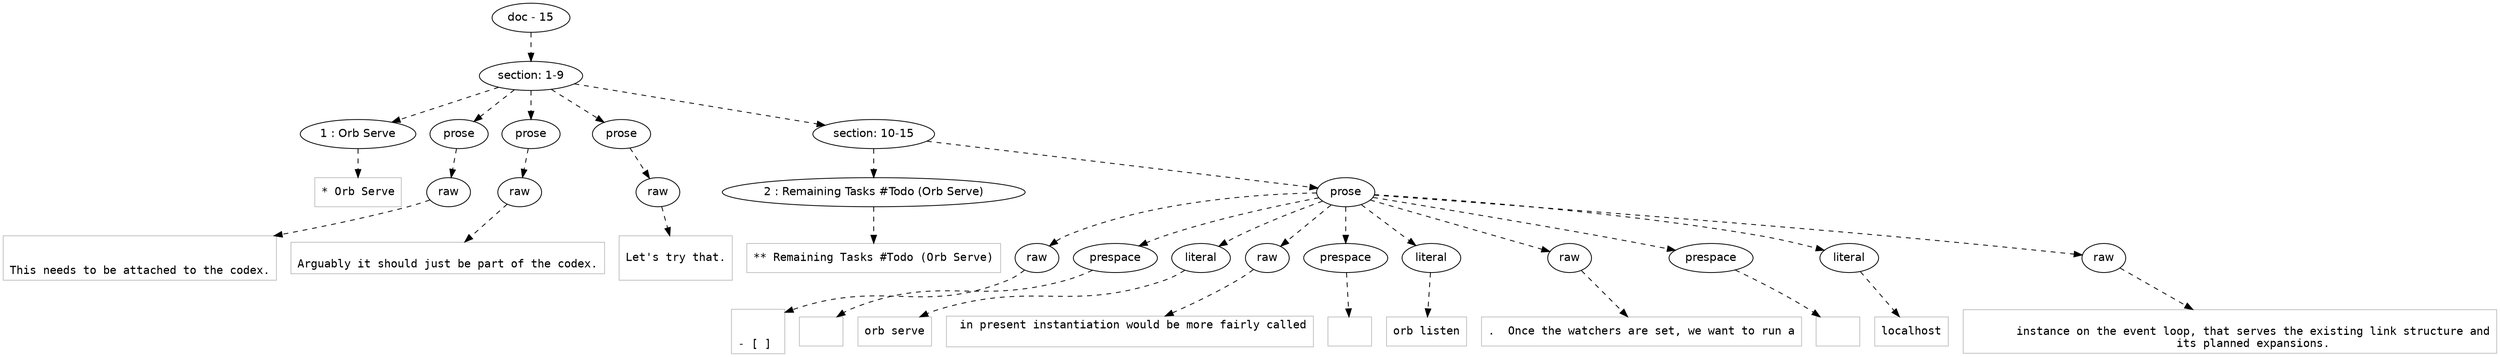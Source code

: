 digraph lpegNode {

node [fontname=Helvetica]
edge [style=dashed]

doc_0 [label="doc - 15"]


doc_0 -> { section_1}
{rank=same; section_1}

section_1 [label="section: 1-9"]


// END RANK doc_0

section_1 -> { header_2 prose_3 prose_4 prose_5 section_6}
{rank=same; header_2 prose_3 prose_4 prose_5 section_6}

header_2 [label="1 : Orb Serve"]

prose_3 [label="prose"]

prose_4 [label="prose"]

prose_5 [label="prose"]

section_6 [label="section: 10-15"]


// END RANK section_1

header_2 -> leaf_7
leaf_7  [color=Gray,shape=rectangle,fontname=Inconsolata,label="* Orb Serve"]
// END RANK header_2

prose_3 -> { raw_8}
{rank=same; raw_8}

raw_8 [label="raw"]


// END RANK prose_3

raw_8 -> leaf_9
leaf_9  [color=Gray,shape=rectangle,fontname=Inconsolata,label="

This needs to be attached to the codex.
"]
// END RANK raw_8

prose_4 -> { raw_10}
{rank=same; raw_10}

raw_10 [label="raw"]


// END RANK prose_4

raw_10 -> leaf_11
leaf_11  [color=Gray,shape=rectangle,fontname=Inconsolata,label="
Arguably it should just be part of the codex.
"]
// END RANK raw_10

prose_5 -> { raw_12}
{rank=same; raw_12}

raw_12 [label="raw"]


// END RANK prose_5

raw_12 -> leaf_13
leaf_13  [color=Gray,shape=rectangle,fontname=Inconsolata,label="
Let's try that.

"]
// END RANK raw_12

section_6 -> { header_14 prose_15}
{rank=same; header_14 prose_15}

header_14 [label="2 : Remaining Tasks #Todo (Orb Serve)"]

prose_15 [label="prose"]


// END RANK section_6

header_14 -> leaf_16
leaf_16  [color=Gray,shape=rectangle,fontname=Inconsolata,label="** Remaining Tasks #Todo (Orb Serve)"]
// END RANK header_14

prose_15 -> { raw_17 prespace_18 literal_19 raw_20 prespace_21 literal_22 raw_23 prespace_24 literal_25 raw_26}
{rank=same; raw_17 prespace_18 literal_19 raw_20 prespace_21 literal_22 raw_23 prespace_24 literal_25 raw_26}

raw_17 [label="raw"]

prespace_18 [label="prespace"]

literal_19 [label="literal"]

raw_20 [label="raw"]

prespace_21 [label="prespace"]

literal_22 [label="literal"]

raw_23 [label="raw"]

prespace_24 [label="prespace"]

literal_25 [label="literal"]

raw_26 [label="raw"]


// END RANK prose_15

raw_17 -> leaf_27
leaf_27  [color=Gray,shape=rectangle,fontname=Inconsolata,label="

- [ ] "]
// END RANK raw_17

prespace_18 -> leaf_28
leaf_28  [color=Gray,shape=rectangle,fontname=Inconsolata,label=" "]
// END RANK prespace_18

literal_19 -> leaf_29
leaf_29  [color=Gray,shape=rectangle,fontname=Inconsolata,label="orb serve"]
// END RANK literal_19

raw_20 -> leaf_30
leaf_30  [color=Gray,shape=rectangle,fontname=Inconsolata,label=" in present instantiation would be more fairly called
      "]
// END RANK raw_20

prespace_21 -> leaf_31
leaf_31  [color=Gray,shape=rectangle,fontname=Inconsolata,label=" "]
// END RANK prespace_21

literal_22 -> leaf_32
leaf_32  [color=Gray,shape=rectangle,fontname=Inconsolata,label="orb listen"]
// END RANK literal_22

raw_23 -> leaf_33
leaf_33  [color=Gray,shape=rectangle,fontname=Inconsolata,label=".  Once the watchers are set, we want to run a"]
// END RANK raw_23

prespace_24 -> leaf_34
leaf_34  [color=Gray,shape=rectangle,fontname=Inconsolata,label=" "]
// END RANK prespace_24

literal_25 -> leaf_35
leaf_35  [color=Gray,shape=rectangle,fontname=Inconsolata,label="localhost"]
// END RANK literal_25

raw_26 -> leaf_36
leaf_36  [color=Gray,shape=rectangle,fontname=Inconsolata,label="
       instance on the event loop, that serves the existing link structure and
       its planned expansions."]
// END RANK raw_26


}
